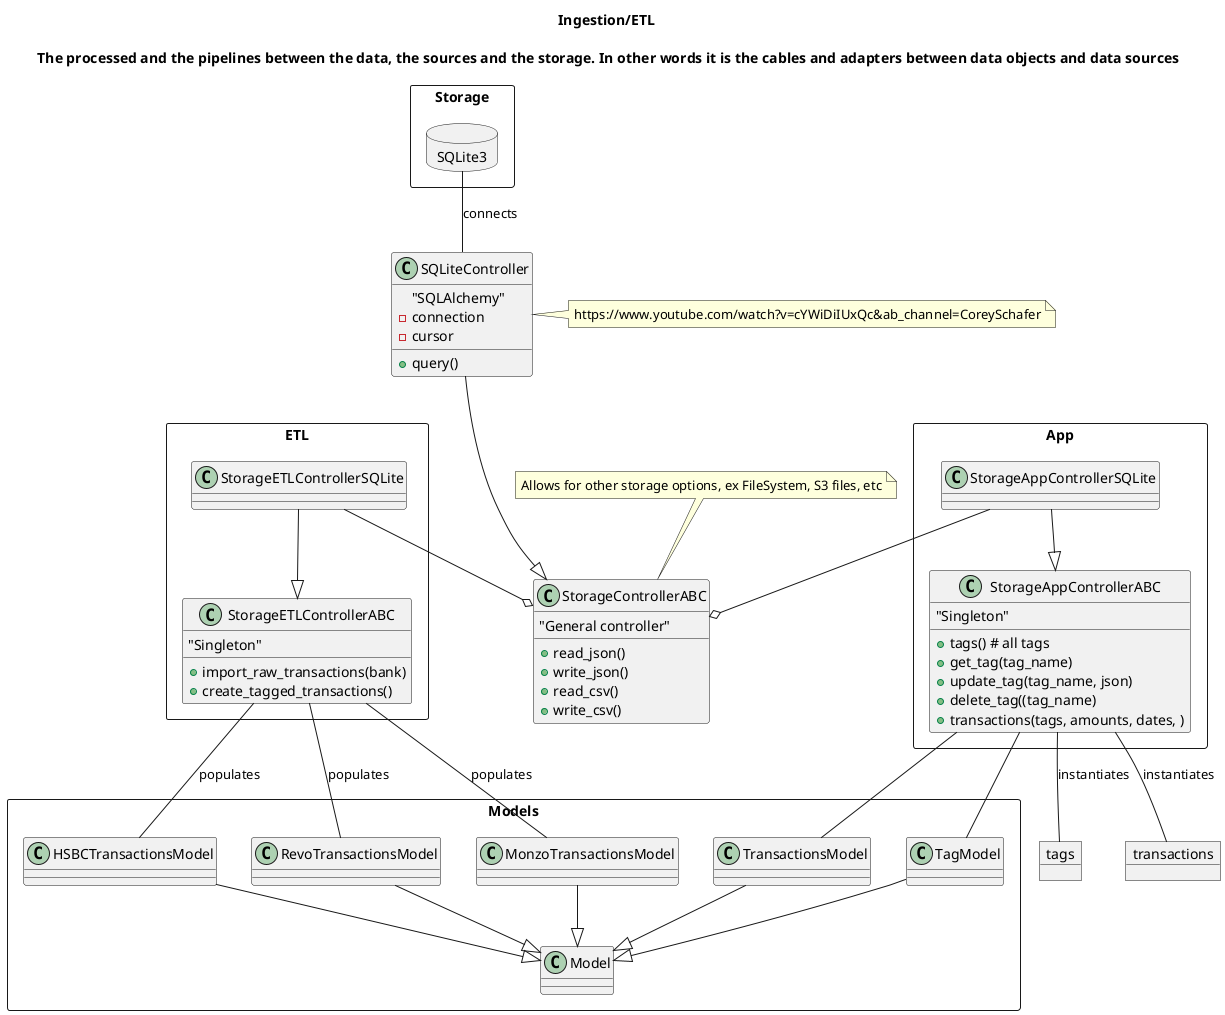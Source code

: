 @startuml

title Ingestion/ETL\n \n The processed and the pipelines between the data, the sources and the storage. In other words it is the cables and adapters between data objects and data sources

rectangle Storage {
    database sqlite3 [
    SQLite3
    ]

}

class StorageControllerABC {
    "General controller"
    + read_json()
    + write_json()
    + read_csv()
    + write_csv()
}
note top of StorageControllerABC
Allows for other storage options, ex FileSystem, S3 files, etc
end note

class SQLiteController {
    "SQLAlchemy"
    - connection
    - cursor
    + query()
}
SQLiteController ---|> StorageControllerABC
note right of SQLiteController
https://www.youtube.com/watch?v=cYWiDiIUxQc&ab_channel=CoreySchafer
end note


rectangle Models {
    class TagModel
    TagModel --|> Model
    class TransactionsModel
    TransactionsModel --|> Model
    class MonzoTransactionsModel
    MonzoTransactionsModel --|> Model
    class HSBCTransactionsModel
    HSBCTransactionsModel --|> Model
    class RevoTransactionsModel
    RevoTransactionsModel --|> Model
}

rectangle App {
    class StorageAppControllerABC {
        "Singleton"
        + tags() # all tags
        + get_tag(tag_name)
        + update_tag(tag_name, json)
        + delete_tag((tag_name)
        + transactions(tags, amounts, dates, )
    }
    class StorageAppControllerSQLite
    StorageAppControllerSQLite --|> StorageAppControllerABC
    StorageAppControllerSQLite --o StorageControllerABC
'    StorageAppControllerSQLite --o SQLiteController
}

object tags
StorageAppControllerABC -- tags: instantiates
object transactions
StorageAppControllerABC -- transactions: instantiates



rectangle ETL {
    class StorageETLControllerABC {
        "Singleton"
        + import_raw_transactions(bank)
        + create_tagged_transactions()
    }
    class StorageETLControllerSQLite
    StorageETLControllerSQLite --|> StorageETLControllerABC
    StorageETLControllerSQLite --o StorageControllerABC
'    StorageETLControllerSQLite --o SQLiteController
}

StorageAppControllerABC -- TagModel
StorageAppControllerABC -- TransactionsModel
StorageETLControllerABC -- MonzoTransactionsModel: populates
StorageETLControllerABC -- RevoTransactionsModel: populates
StorageETLControllerABC -- HSBCTransactionsModel: populates

sqlite3 -- SQLiteController: connects



@enduml